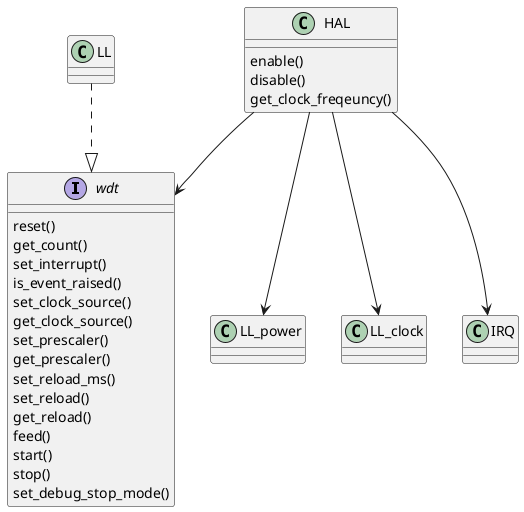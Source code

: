 @startuml
interface wdt {
	reset()
	get_count()
	set_interrupt()
	is_event_raised()
	set_clock_source()
	get_clock_source()
	set_prescaler()
	get_prescaler()
	set_reload_ms()
	set_reload()
	get_reload()
	feed()
	start()
	stop()
	set_debug_stop_mode()
}

class HAL {
	enable()
	disable()
	get_clock_freqeuncy()
}

LL ..|> wdt
HAL --> wdt
HAL --> LL_power
HAL --> LL_clock
HAL --> IRQ
@enduml
